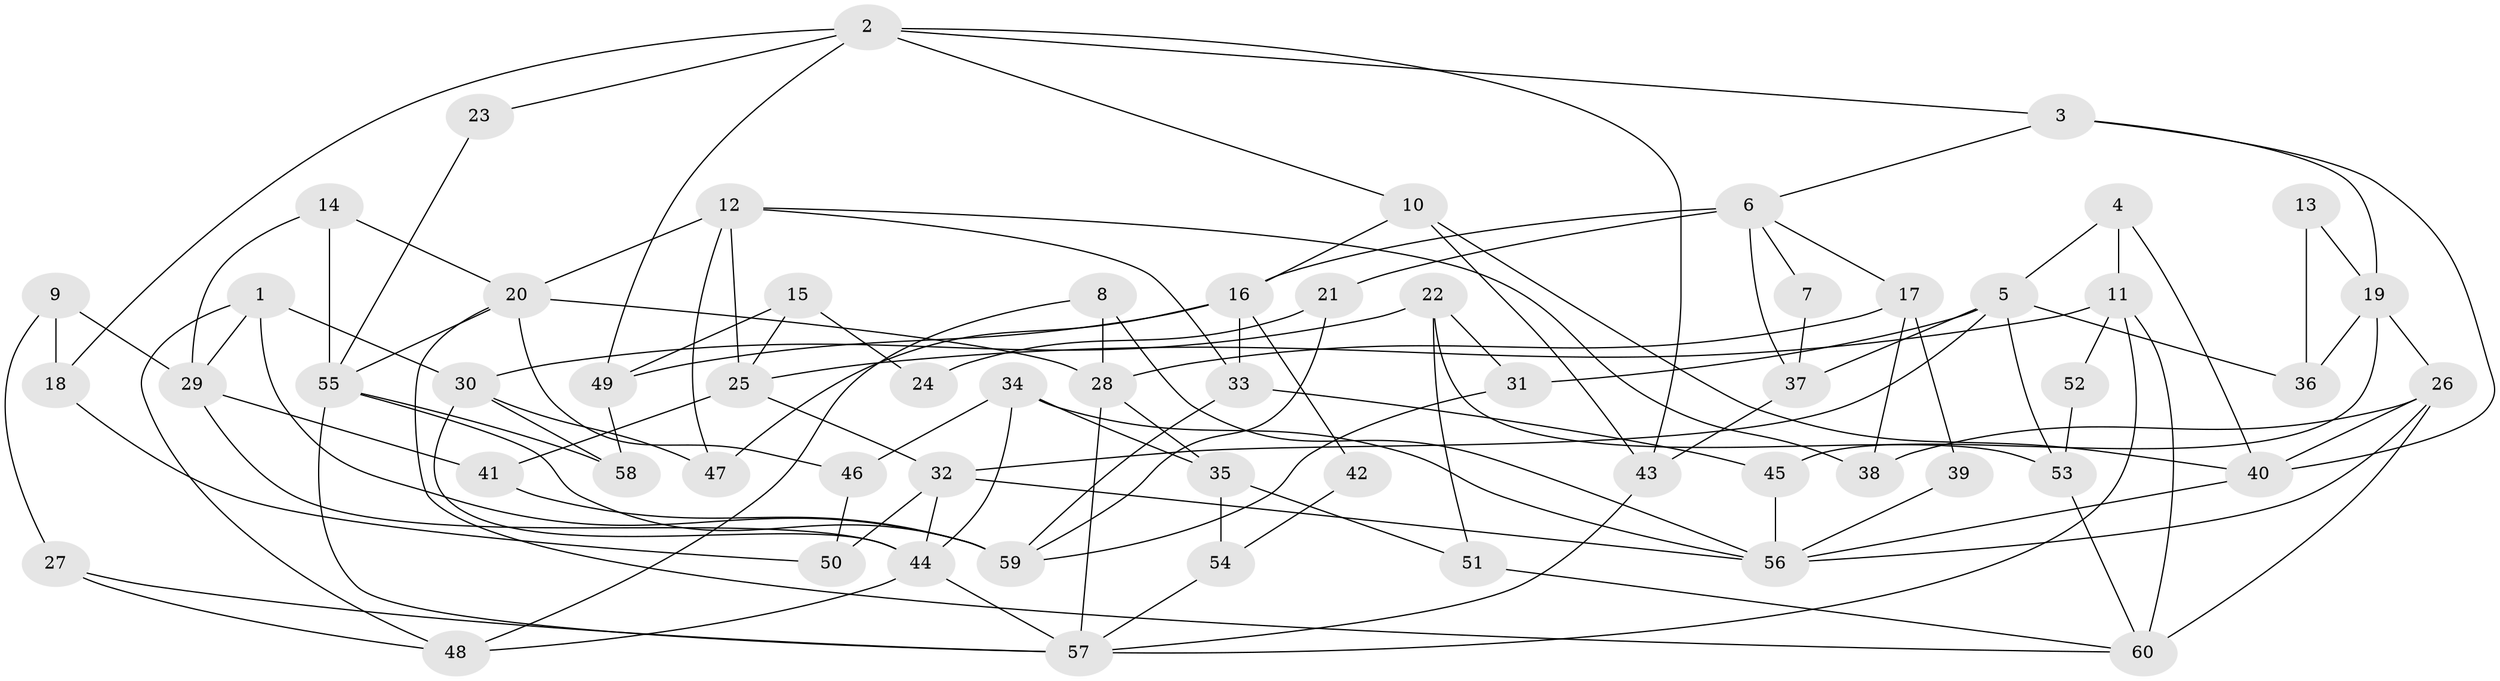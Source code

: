 // Generated by graph-tools (version 1.1) at 2025/50/03/09/25 03:50:11]
// undirected, 60 vertices, 120 edges
graph export_dot {
graph [start="1"]
  node [color=gray90,style=filled];
  1;
  2;
  3;
  4;
  5;
  6;
  7;
  8;
  9;
  10;
  11;
  12;
  13;
  14;
  15;
  16;
  17;
  18;
  19;
  20;
  21;
  22;
  23;
  24;
  25;
  26;
  27;
  28;
  29;
  30;
  31;
  32;
  33;
  34;
  35;
  36;
  37;
  38;
  39;
  40;
  41;
  42;
  43;
  44;
  45;
  46;
  47;
  48;
  49;
  50;
  51;
  52;
  53;
  54;
  55;
  56;
  57;
  58;
  59;
  60;
  1 -- 59;
  1 -- 30;
  1 -- 29;
  1 -- 48;
  2 -- 18;
  2 -- 49;
  2 -- 3;
  2 -- 10;
  2 -- 23;
  2 -- 43;
  3 -- 40;
  3 -- 6;
  3 -- 19;
  4 -- 5;
  4 -- 40;
  4 -- 11;
  5 -- 32;
  5 -- 37;
  5 -- 31;
  5 -- 36;
  5 -- 53;
  6 -- 16;
  6 -- 7;
  6 -- 17;
  6 -- 21;
  6 -- 37;
  7 -- 37;
  8 -- 48;
  8 -- 56;
  8 -- 28;
  9 -- 29;
  9 -- 27;
  9 -- 18;
  10 -- 43;
  10 -- 16;
  10 -- 40;
  11 -- 57;
  11 -- 25;
  11 -- 52;
  11 -- 60;
  12 -- 38;
  12 -- 33;
  12 -- 20;
  12 -- 25;
  12 -- 47;
  13 -- 19;
  13 -- 36;
  14 -- 29;
  14 -- 20;
  14 -- 55;
  15 -- 49;
  15 -- 25;
  15 -- 24;
  16 -- 33;
  16 -- 42;
  16 -- 47;
  16 -- 49;
  17 -- 28;
  17 -- 38;
  17 -- 39;
  18 -- 50;
  19 -- 26;
  19 -- 36;
  19 -- 45;
  20 -- 55;
  20 -- 28;
  20 -- 46;
  20 -- 60;
  21 -- 59;
  21 -- 24;
  22 -- 53;
  22 -- 30;
  22 -- 31;
  22 -- 51;
  23 -- 55;
  25 -- 32;
  25 -- 41;
  26 -- 40;
  26 -- 60;
  26 -- 38;
  26 -- 56;
  27 -- 48;
  27 -- 57;
  28 -- 35;
  28 -- 57;
  29 -- 41;
  29 -- 44;
  30 -- 47;
  30 -- 44;
  30 -- 58;
  31 -- 59;
  32 -- 56;
  32 -- 44;
  32 -- 50;
  33 -- 45;
  33 -- 59;
  34 -- 35;
  34 -- 44;
  34 -- 46;
  34 -- 56;
  35 -- 51;
  35 -- 54;
  37 -- 43;
  39 -- 56;
  40 -- 56;
  41 -- 59;
  42 -- 54;
  43 -- 57;
  44 -- 48;
  44 -- 57;
  45 -- 56;
  46 -- 50;
  49 -- 58;
  51 -- 60;
  52 -- 53;
  53 -- 60;
  54 -- 57;
  55 -- 57;
  55 -- 58;
  55 -- 59;
}
